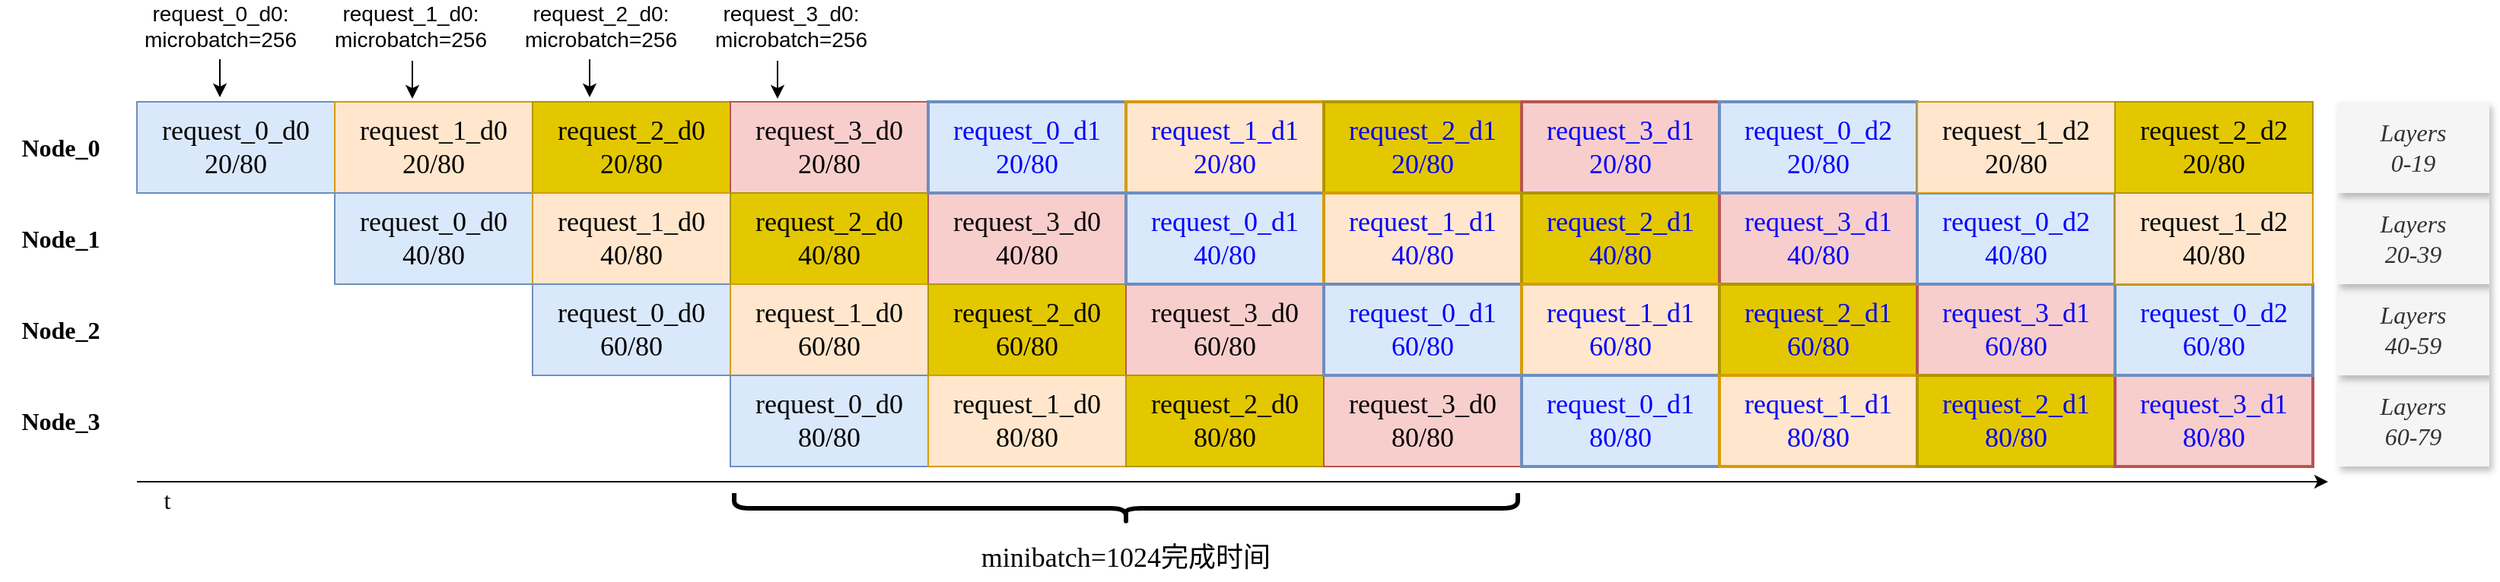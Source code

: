 <mxfile version="27.2.0">
  <diagram name="第 1 页" id="C09MD2E2f5ExPKEXglJg">
    <mxGraphModel dx="2066" dy="1209" grid="1" gridSize="10" guides="1" tooltips="1" connect="1" arrows="1" fold="1" page="1" pageScale="1" pageWidth="827" pageHeight="1169" math="0" shadow="0">
      <root>
        <mxCell id="0" />
        <mxCell id="1" parent="0" />
        <mxCell id="x5xSPJmqWj5T0jCHBnaX-17" value="" style="endArrow=classic;html=1;rounded=0;" edge="1" parent="1">
          <mxGeometry width="50" height="50" relative="1" as="geometry">
            <mxPoint x="404.5" y="317" as="sourcePoint" />
            <mxPoint x="404.5" y="342" as="targetPoint" />
          </mxGeometry>
        </mxCell>
        <mxCell id="x5xSPJmqWj5T0jCHBnaX-19" value="&lt;font style=&quot;font-size: 14px;&quot;&gt;request_0_d0:&lt;/font&gt;&lt;div&gt;&lt;font style=&quot;font-size: 14px;&quot;&gt;microbatch=256&lt;/font&gt;&lt;/div&gt;" style="text;html=1;align=center;verticalAlign=middle;whiteSpace=wrap;rounded=0;" vertex="1" parent="1">
          <mxGeometry x="340" y="280" width="130" height="30" as="geometry" />
        </mxCell>
        <mxCell id="x5xSPJmqWj5T0jCHBnaX-21" value="&lt;font style=&quot;font-size: 14px;&quot;&gt;request_1_d0:&lt;/font&gt;&lt;div&gt;&lt;font style=&quot;font-size: 14px;&quot;&gt;microbatch=256&lt;/font&gt;&lt;/div&gt;" style="text;html=1;align=center;verticalAlign=middle;whiteSpace=wrap;rounded=0;" vertex="1" parent="1">
          <mxGeometry x="465" y="280" width="130" height="30" as="geometry" />
        </mxCell>
        <mxCell id="x5xSPJmqWj5T0jCHBnaX-28" value="" style="endArrow=classic;html=1;rounded=0;" edge="1" parent="1">
          <mxGeometry width="50" height="50" relative="1" as="geometry">
            <mxPoint x="531" y="318" as="sourcePoint" />
            <mxPoint x="531" y="343" as="targetPoint" />
          </mxGeometry>
        </mxCell>
        <mxCell id="x5xSPJmqWj5T0jCHBnaX-29" value="" style="endArrow=classic;html=1;rounded=0;" edge="1" parent="1">
          <mxGeometry width="50" height="50" relative="1" as="geometry">
            <mxPoint x="647.5" y="317" as="sourcePoint" />
            <mxPoint x="647.5" y="342" as="targetPoint" />
          </mxGeometry>
        </mxCell>
        <mxCell id="x5xSPJmqWj5T0jCHBnaX-30" value="&lt;font style=&quot;font-size: 14px;&quot;&gt;request_2_d0:&lt;/font&gt;&lt;div&gt;&lt;font style=&quot;font-size: 14px;&quot;&gt;microbatch=256&lt;/font&gt;&lt;/div&gt;" style="text;html=1;align=center;verticalAlign=middle;whiteSpace=wrap;rounded=0;" vertex="1" parent="1">
          <mxGeometry x="590" y="280" width="130" height="30" as="geometry" />
        </mxCell>
        <mxCell id="x5xSPJmqWj5T0jCHBnaX-31" value="&lt;font style=&quot;font-size: 14px;&quot;&gt;request_3_d0:&lt;/font&gt;&lt;div&gt;&lt;font style=&quot;font-size: 14px;&quot;&gt;microbatch=256&lt;/font&gt;&lt;/div&gt;" style="text;html=1;align=center;verticalAlign=middle;whiteSpace=wrap;rounded=0;" vertex="1" parent="1">
          <mxGeometry x="715" y="280" width="130" height="30" as="geometry" />
        </mxCell>
        <mxCell id="x5xSPJmqWj5T0jCHBnaX-32" value="" style="endArrow=classic;html=1;rounded=0;" edge="1" parent="1">
          <mxGeometry width="50" height="50" relative="1" as="geometry">
            <mxPoint x="771" y="318" as="sourcePoint" />
            <mxPoint x="771" y="343" as="targetPoint" />
          </mxGeometry>
        </mxCell>
        <mxCell id="x5xSPJmqWj5T0jCHBnaX-49" value="&lt;font face=&quot;Tahoma&quot; style=&quot;font-size: 16px;&quot;&gt;&lt;b&gt;Node_0&lt;/b&gt;&lt;/font&gt;" style="text;html=1;align=center;verticalAlign=middle;whiteSpace=wrap;rounded=0;" vertex="1" parent="1">
          <mxGeometry x="260" y="360" width="80" height="30" as="geometry" />
        </mxCell>
        <mxCell id="x5xSPJmqWj5T0jCHBnaX-50" value="&lt;font face=&quot;Tahoma&quot; style=&quot;font-size: 16px;&quot;&gt;&lt;b&gt;Node_1&lt;/b&gt;&lt;/font&gt;" style="text;html=1;align=center;verticalAlign=middle;whiteSpace=wrap;rounded=0;" vertex="1" parent="1">
          <mxGeometry x="260" y="420" width="80" height="30" as="geometry" />
        </mxCell>
        <mxCell id="x5xSPJmqWj5T0jCHBnaX-51" value="&lt;font face=&quot;Tahoma&quot; style=&quot;font-size: 16px;&quot;&gt;&lt;b&gt;Node_2&lt;/b&gt;&lt;/font&gt;" style="text;html=1;align=center;verticalAlign=middle;whiteSpace=wrap;rounded=0;" vertex="1" parent="1">
          <mxGeometry x="260" y="480" width="80" height="30" as="geometry" />
        </mxCell>
        <mxCell id="x5xSPJmqWj5T0jCHBnaX-52" value="&lt;font face=&quot;Tahoma&quot; style=&quot;font-size: 16px;&quot;&gt;&lt;b&gt;Node_3&lt;/b&gt;&lt;/font&gt;" style="text;html=1;align=center;verticalAlign=middle;whiteSpace=wrap;rounded=0;" vertex="1" parent="1">
          <mxGeometry x="260" y="540" width="80" height="30" as="geometry" />
        </mxCell>
        <mxCell id="x5xSPJmqWj5T0jCHBnaX-53" value="" style="endArrow=classic;html=1;rounded=0;" edge="1" parent="1">
          <mxGeometry width="50" height="50" relative="1" as="geometry">
            <mxPoint x="350" y="595" as="sourcePoint" />
            <mxPoint x="1790" y="595" as="targetPoint" />
          </mxGeometry>
        </mxCell>
        <mxCell id="x5xSPJmqWj5T0jCHBnaX-54" value="&lt;font face=&quot;Tahoma&quot; style=&quot;font-size: 16px;&quot;&gt;t&lt;/font&gt;" style="text;html=1;align=center;verticalAlign=middle;whiteSpace=wrap;rounded=0;" vertex="1" parent="1">
          <mxGeometry x="360" y="592" width="20" height="30" as="geometry" />
        </mxCell>
        <mxCell id="x5xSPJmqWj5T0jCHBnaX-1" value="&lt;span&gt;request_0_d0&lt;/span&gt;&lt;div&gt;&lt;span&gt;20/80&lt;/span&gt;&lt;/div&gt;" style="rounded=0;whiteSpace=wrap;html=1;fillColor=#dae8fc;strokeColor=#6c8ebf;fontFamily=Tahoma;fontSize=18;" vertex="1" parent="1">
          <mxGeometry x="350" y="345" width="130" height="60" as="geometry" />
        </mxCell>
        <mxCell id="x5xSPJmqWj5T0jCHBnaX-2" value="&lt;span&gt;request_1_d0&lt;/span&gt;&lt;div&gt;&lt;span&gt;20/80&lt;/span&gt;&lt;/div&gt;" style="rounded=0;whiteSpace=wrap;html=1;fillColor=#ffe6cc;strokeColor=#d79b00;fontFamily=Tahoma;fontSize=18;" vertex="1" parent="1">
          <mxGeometry x="480" y="345" width="130" height="60" as="geometry" />
        </mxCell>
        <mxCell id="x5xSPJmqWj5T0jCHBnaX-3" value="&lt;span&gt;request_2_d0&lt;/span&gt;&lt;div&gt;&lt;span&gt;20/80&lt;/span&gt;&lt;/div&gt;" style="rounded=0;whiteSpace=wrap;html=1;fillColor=#e3c800;strokeColor=#B09500;fontColor=#000000;fontFamily=Tahoma;fontSize=18;" vertex="1" parent="1">
          <mxGeometry x="610" y="345" width="130" height="60" as="geometry" />
        </mxCell>
        <mxCell id="x5xSPJmqWj5T0jCHBnaX-4" value="&lt;span&gt;request_3_d0&lt;/span&gt;&lt;div&gt;&lt;span&gt;20/80&lt;/span&gt;&lt;/div&gt;" style="rounded=0;whiteSpace=wrap;html=1;fillColor=#f8cecc;strokeColor=#b85450;fontFamily=Tahoma;fontSize=18;" vertex="1" parent="1">
          <mxGeometry x="740" y="345" width="130" height="60" as="geometry" />
        </mxCell>
        <mxCell id="x5xSPJmqWj5T0jCHBnaX-5" value="&lt;span&gt;request_0_d0&lt;/span&gt;&lt;div&gt;&lt;span&gt;40/80&lt;/span&gt;&lt;/div&gt;" style="rounded=0;whiteSpace=wrap;html=1;fillColor=#dae8fc;strokeColor=#6c8ebf;fontFamily=Tahoma;fontSize=18;" vertex="1" parent="1">
          <mxGeometry x="480" y="405" width="130" height="60" as="geometry" />
        </mxCell>
        <mxCell id="x5xSPJmqWj5T0jCHBnaX-6" value="&lt;span&gt;request_1&lt;/span&gt;&lt;span&gt;_d0&lt;/span&gt;&lt;div&gt;&lt;span&gt;40/80&lt;/span&gt;&lt;/div&gt;" style="rounded=0;whiteSpace=wrap;html=1;fillColor=#ffe6cc;strokeColor=#d79b00;fontFamily=Tahoma;fontSize=18;" vertex="1" parent="1">
          <mxGeometry x="610" y="405" width="130" height="60" as="geometry" />
        </mxCell>
        <mxCell id="x5xSPJmqWj5T0jCHBnaX-7" value="&lt;span&gt;request_2&lt;/span&gt;&lt;span&gt;_d0&lt;/span&gt;&lt;div&gt;&lt;span&gt;40/80&lt;/span&gt;&lt;/div&gt;" style="rounded=0;whiteSpace=wrap;html=1;fillColor=#e3c800;strokeColor=#B09500;fontColor=#000000;fontFamily=Tahoma;fontSize=18;" vertex="1" parent="1">
          <mxGeometry x="740" y="405" width="130" height="60" as="geometry" />
        </mxCell>
        <mxCell id="x5xSPJmqWj5T0jCHBnaX-8" value="&lt;span&gt;request_3&lt;/span&gt;&lt;span&gt;_d0&lt;/span&gt;&lt;div&gt;&lt;span&gt;40/80&lt;/span&gt;&lt;/div&gt;" style="rounded=0;whiteSpace=wrap;html=1;fillColor=#f8cecc;strokeColor=#b85450;fontFamily=Tahoma;fontSize=18;" vertex="1" parent="1">
          <mxGeometry x="870" y="405" width="130" height="60" as="geometry" />
        </mxCell>
        <mxCell id="x5xSPJmqWj5T0jCHBnaX-9" value="&lt;span&gt;request_0&lt;/span&gt;&lt;span&gt;_d0&lt;/span&gt;&lt;div&gt;&lt;span&gt;60/80&lt;/span&gt;&lt;/div&gt;" style="rounded=0;whiteSpace=wrap;html=1;fillColor=#dae8fc;strokeColor=#6c8ebf;fontFamily=Tahoma;fontSize=18;" vertex="1" parent="1">
          <mxGeometry x="610" y="465" width="130" height="60" as="geometry" />
        </mxCell>
        <mxCell id="x5xSPJmqWj5T0jCHBnaX-10" value="&lt;span&gt;request_1&lt;/span&gt;&lt;span&gt;_d0&lt;/span&gt;&lt;div&gt;&lt;span&gt;60/80&lt;/span&gt;&lt;/div&gt;" style="rounded=0;whiteSpace=wrap;html=1;fillColor=#ffe6cc;strokeColor=#d79b00;fontFamily=Tahoma;fontSize=18;" vertex="1" parent="1">
          <mxGeometry x="740" y="465" width="130" height="60" as="geometry" />
        </mxCell>
        <mxCell id="x5xSPJmqWj5T0jCHBnaX-11" value="&lt;span&gt;request_2&lt;/span&gt;&lt;span&gt;_d0&lt;/span&gt;&lt;div&gt;&lt;span&gt;60/80&lt;/span&gt;&lt;/div&gt;" style="rounded=0;whiteSpace=wrap;html=1;fillColor=#e3c800;strokeColor=#B09500;fontColor=#000000;fontFamily=Tahoma;fontSize=18;" vertex="1" parent="1">
          <mxGeometry x="870" y="465" width="130" height="60" as="geometry" />
        </mxCell>
        <mxCell id="x5xSPJmqWj5T0jCHBnaX-12" value="&lt;span&gt;request_3&lt;/span&gt;&lt;span&gt;_d0&lt;/span&gt;&lt;div&gt;&lt;span&gt;60/80&lt;/span&gt;&lt;/div&gt;" style="rounded=0;whiteSpace=wrap;html=1;fillColor=#f8cecc;strokeColor=#b85450;fontFamily=Tahoma;fontSize=18;" vertex="1" parent="1">
          <mxGeometry x="1000" y="465" width="130" height="60" as="geometry" />
        </mxCell>
        <mxCell id="x5xSPJmqWj5T0jCHBnaX-13" value="&lt;span&gt;request_0&lt;/span&gt;&lt;span&gt;_d0&lt;/span&gt;&lt;div&gt;&lt;span&gt;80/80&lt;/span&gt;&lt;/div&gt;" style="rounded=0;whiteSpace=wrap;html=1;fillColor=#dae8fc;strokeColor=#6c8ebf;fontFamily=Tahoma;fontSize=18;" vertex="1" parent="1">
          <mxGeometry x="740" y="525" width="130" height="60" as="geometry" />
        </mxCell>
        <mxCell id="x5xSPJmqWj5T0jCHBnaX-14" value="&lt;span&gt;request_1&lt;/span&gt;&lt;span&gt;_d0&lt;/span&gt;&lt;div&gt;&lt;span&gt;80/80&lt;/span&gt;&lt;/div&gt;" style="rounded=0;whiteSpace=wrap;html=1;fillColor=#ffe6cc;strokeColor=#d79b00;fontFamily=Tahoma;fontSize=18;" vertex="1" parent="1">
          <mxGeometry x="870" y="525" width="130" height="60" as="geometry" />
        </mxCell>
        <mxCell id="x5xSPJmqWj5T0jCHBnaX-15" value="&lt;span&gt;request_2&lt;/span&gt;&lt;span&gt;_d0&lt;/span&gt;&lt;div&gt;&lt;span&gt;80/80&lt;/span&gt;&lt;/div&gt;" style="rounded=0;whiteSpace=wrap;html=1;fillColor=#e3c800;strokeColor=#B09500;fontColor=#000000;fontFamily=Tahoma;fontSize=18;" vertex="1" parent="1">
          <mxGeometry x="1000" y="525" width="130" height="60" as="geometry" />
        </mxCell>
        <mxCell id="x5xSPJmqWj5T0jCHBnaX-16" value="&lt;span&gt;request_3_d0&lt;/span&gt;&lt;div&gt;&lt;span&gt;80/80&lt;/span&gt;&lt;/div&gt;" style="rounded=0;whiteSpace=wrap;html=1;fillColor=#f8cecc;strokeColor=#b85450;fontFamily=Tahoma;fontSize=18;" vertex="1" parent="1">
          <mxGeometry x="1130" y="525" width="130" height="60" as="geometry" />
        </mxCell>
        <mxCell id="x5xSPJmqWj5T0jCHBnaX-33" value="&lt;span&gt;request_0_d1&lt;/span&gt;&lt;div&gt;&lt;span&gt;20/80&lt;/span&gt;&lt;/div&gt;" style="rounded=0;whiteSpace=wrap;html=1;fillColor=#dae8fc;strokeColor=#6c8ebf;shadow=0;fillStyle=auto;strokeWidth=2;fontFamily=Tahoma;glass=0;fontColor=#0000FF;fontSize=18;" vertex="1" parent="1">
          <mxGeometry x="870" y="345" width="130" height="60" as="geometry" />
        </mxCell>
        <mxCell id="x5xSPJmqWj5T0jCHBnaX-34" value="&lt;span&gt;request_1&lt;/span&gt;&lt;span&gt;_d1&lt;/span&gt;&lt;div&gt;&lt;span&gt;20/80&lt;/span&gt;&lt;/div&gt;" style="rounded=0;whiteSpace=wrap;html=1;fillColor=#ffe6cc;strokeColor=#d79b00;shadow=0;fillStyle=auto;strokeWidth=2;fontFamily=Tahoma;fontColor=#0000FF;fontSize=18;" vertex="1" parent="1">
          <mxGeometry x="1000" y="345" width="130" height="60" as="geometry" />
        </mxCell>
        <mxCell id="x5xSPJmqWj5T0jCHBnaX-35" value="&lt;span&gt;request_2&lt;/span&gt;&lt;span&gt;_d1&lt;/span&gt;&lt;div&gt;&lt;span&gt;20/80&lt;/span&gt;&lt;/div&gt;" style="rounded=0;whiteSpace=wrap;html=1;fillColor=#e3c800;strokeColor=#B09500;shadow=0;fillStyle=auto;fontColor=#0000FF;strokeWidth=2;fontFamily=Tahoma;fontSize=18;" vertex="1" parent="1">
          <mxGeometry x="1130" y="345" width="130" height="60" as="geometry" />
        </mxCell>
        <mxCell id="x5xSPJmqWj5T0jCHBnaX-36" value="&lt;span&gt;request_3&lt;/span&gt;&lt;span&gt;_d1&lt;/span&gt;&lt;div&gt;&lt;span&gt;20/80&lt;/span&gt;&lt;/div&gt;" style="rounded=0;whiteSpace=wrap;html=1;fillColor=#f8cecc;strokeColor=#b85450;shadow=0;fillStyle=auto;strokeWidth=2;fontFamily=Tahoma;fontColor=#0000FF;fontSize=18;" vertex="1" parent="1">
          <mxGeometry x="1260" y="345" width="130" height="60" as="geometry" />
        </mxCell>
        <mxCell id="x5xSPJmqWj5T0jCHBnaX-37" value="&lt;span&gt;request_0_d1&lt;/span&gt;&lt;div&gt;&lt;span&gt;40/80&lt;/span&gt;&lt;/div&gt;" style="rounded=0;whiteSpace=wrap;html=1;fillColor=#dae8fc;strokeColor=#6c8ebf;fillStyle=auto;strokeWidth=2;fontFamily=Tahoma;fontColor=#0000FF;fontSize=18;" vertex="1" parent="1">
          <mxGeometry x="1000" y="405" width="130" height="60" as="geometry" />
        </mxCell>
        <mxCell id="x5xSPJmqWj5T0jCHBnaX-38" value="&lt;span&gt;request_1&lt;/span&gt;&lt;span&gt;_d1&lt;/span&gt;&lt;div&gt;&lt;span&gt;40/80&lt;/span&gt;&lt;/div&gt;" style="rounded=0;whiteSpace=wrap;html=1;fillColor=#ffe6cc;strokeColor=#d79b00;fillStyle=auto;strokeWidth=2;fontFamily=Tahoma;fontColor=#0000FF;fontSize=18;" vertex="1" parent="1">
          <mxGeometry x="1130" y="405" width="130" height="60" as="geometry" />
        </mxCell>
        <mxCell id="x5xSPJmqWj5T0jCHBnaX-39" value="&lt;span&gt;request_2&lt;/span&gt;&lt;span&gt;_d1&lt;/span&gt;&lt;div&gt;&lt;span&gt;40/80&lt;/span&gt;&lt;/div&gt;" style="rounded=0;whiteSpace=wrap;html=1;fillColor=#e3c800;strokeColor=#B09500;fillStyle=auto;fontColor=#0000FF;strokeWidth=2;fontFamily=Tahoma;fontSize=18;" vertex="1" parent="1">
          <mxGeometry x="1260" y="405" width="130" height="60" as="geometry" />
        </mxCell>
        <mxCell id="x5xSPJmqWj5T0jCHBnaX-40" value="&lt;span&gt;request_3&lt;/span&gt;&lt;span&gt;_d1&lt;/span&gt;&lt;div&gt;&lt;span&gt;40/80&lt;/span&gt;&lt;/div&gt;" style="rounded=0;whiteSpace=wrap;html=1;fillColor=#f8cecc;strokeColor=#b85450;fillStyle=auto;strokeWidth=2;fontFamily=Tahoma;fontColor=#0000FF;fontSize=18;" vertex="1" parent="1">
          <mxGeometry x="1390" y="405" width="130" height="60" as="geometry" />
        </mxCell>
        <mxCell id="x5xSPJmqWj5T0jCHBnaX-41" value="&lt;span&gt;request_0_d1&lt;/span&gt;&lt;div&gt;&lt;span&gt;60/80&lt;/span&gt;&lt;/div&gt;" style="rounded=0;whiteSpace=wrap;html=1;fillColor=#dae8fc;strokeColor=#6c8ebf;fillStyle=auto;strokeWidth=2;fontFamily=Tahoma;fontColor=#0000FF;fontSize=18;" vertex="1" parent="1">
          <mxGeometry x="1130" y="465" width="130" height="60" as="geometry" />
        </mxCell>
        <mxCell id="x5xSPJmqWj5T0jCHBnaX-42" value="&lt;span&gt;request_1&lt;/span&gt;&lt;span&gt;_d1&lt;/span&gt;&lt;div&gt;&lt;span&gt;60/80&lt;/span&gt;&lt;/div&gt;" style="rounded=0;whiteSpace=wrap;html=1;fillColor=#ffe6cc;strokeColor=#d79b00;fillStyle=auto;strokeWidth=2;fontFamily=Tahoma;fontColor=#0000FF;fontSize=18;" vertex="1" parent="1">
          <mxGeometry x="1260" y="465" width="130" height="60" as="geometry" />
        </mxCell>
        <mxCell id="x5xSPJmqWj5T0jCHBnaX-43" value="&lt;span&gt;request_2&lt;/span&gt;&lt;span&gt;_d1&lt;/span&gt;&lt;div&gt;&lt;span&gt;60/80&lt;/span&gt;&lt;/div&gt;" style="rounded=0;whiteSpace=wrap;html=1;fillColor=#e3c800;strokeColor=#B09500;fillStyle=auto;fontColor=#0000FF;strokeWidth=2;fontFamily=Tahoma;fontSize=18;" vertex="1" parent="1">
          <mxGeometry x="1390" y="465" width="130" height="60" as="geometry" />
        </mxCell>
        <mxCell id="x5xSPJmqWj5T0jCHBnaX-44" value="&lt;span&gt;request_3&lt;/span&gt;&lt;span&gt;_d1&lt;/span&gt;&lt;div&gt;&lt;span&gt;60/80&lt;/span&gt;&lt;/div&gt;" style="rounded=0;whiteSpace=wrap;html=1;fillColor=#f8cecc;strokeColor=#b85450;fillStyle=auto;strokeWidth=2;fontFamily=Tahoma;fontColor=#0000FF;fontSize=18;" vertex="1" parent="1">
          <mxGeometry x="1520" y="465" width="130" height="60" as="geometry" />
        </mxCell>
        <mxCell id="x5xSPJmqWj5T0jCHBnaX-45" value="&lt;span&gt;request_0_d1&lt;/span&gt;&lt;div&gt;&lt;span&gt;80/80&lt;/span&gt;&lt;/div&gt;" style="rounded=0;whiteSpace=wrap;html=1;fillColor=#dae8fc;strokeColor=#6c8ebf;strokeWidth=2;fontFamily=Tahoma;fontColor=#0000FF;fontSize=18;" vertex="1" parent="1">
          <mxGeometry x="1260" y="525" width="130" height="60" as="geometry" />
        </mxCell>
        <mxCell id="x5xSPJmqWj5T0jCHBnaX-46" value="&lt;span&gt;request_1&lt;/span&gt;&lt;span&gt;_d1&lt;/span&gt;&lt;div&gt;&lt;span&gt;80/80&lt;/span&gt;&lt;/div&gt;" style="rounded=0;whiteSpace=wrap;html=1;fillColor=#ffe6cc;strokeColor=#d79b00;strokeWidth=2;fontFamily=Tahoma;fontColor=#0000FF;fontSize=18;" vertex="1" parent="1">
          <mxGeometry x="1390" y="525" width="130" height="60" as="geometry" />
        </mxCell>
        <mxCell id="x5xSPJmqWj5T0jCHBnaX-47" value="&lt;span&gt;request_2&lt;/span&gt;&lt;span&gt;_d1&lt;/span&gt;&lt;div&gt;&lt;span&gt;80/80&lt;/span&gt;&lt;/div&gt;" style="rounded=0;whiteSpace=wrap;html=1;fillColor=#e3c800;strokeColor=#B09500;fontColor=#0000FF;strokeWidth=2;fontFamily=Tahoma;fontSize=18;" vertex="1" parent="1">
          <mxGeometry x="1520" y="525" width="130" height="60" as="geometry" />
        </mxCell>
        <mxCell id="x5xSPJmqWj5T0jCHBnaX-48" value="&lt;span&gt;request_3&lt;/span&gt;&lt;span&gt;_d1&lt;/span&gt;&lt;div&gt;&lt;span&gt;80/80&lt;/span&gt;&lt;/div&gt;" style="rounded=0;whiteSpace=wrap;html=1;fillColor=#f8cecc;strokeColor=#b85450;strokeWidth=2;fontFamily=Tahoma;fontColor=#0000FF;fontSize=18;" vertex="1" parent="1">
          <mxGeometry x="1650" y="525" width="130" height="60" as="geometry" />
        </mxCell>
        <mxCell id="x5xSPJmqWj5T0jCHBnaX-56" value="" style="shape=curlyBracket;whiteSpace=wrap;html=1;rounded=1;labelPosition=left;verticalLabelPosition=middle;align=right;verticalAlign=middle;rotation=-90;strokeWidth=3;" vertex="1" parent="1">
          <mxGeometry x="990" y="355" width="20" height="515" as="geometry" />
        </mxCell>
        <mxCell id="x5xSPJmqWj5T0jCHBnaX-57" value="&lt;font style=&quot;font-size: 18px;&quot; face=&quot;Tahoma&quot;&gt;minibatch=1024完成时间&lt;/font&gt;" style="text;html=1;align=center;verticalAlign=middle;whiteSpace=wrap;rounded=0;" vertex="1" parent="1">
          <mxGeometry x="890" y="630" width="220" height="30" as="geometry" />
        </mxCell>
        <mxCell id="x5xSPJmqWj5T0jCHBnaX-61" value="&lt;font style=&quot;font-size: 16px;&quot; face=&quot;Tahoma&quot;&gt;&lt;i&gt;Layers&lt;/i&gt;&lt;/font&gt;&lt;div&gt;&lt;font style=&quot;font-size: 16px;&quot; face=&quot;Tahoma&quot;&gt;&lt;i&gt;60-79&lt;/i&gt;&lt;/font&gt;&lt;/div&gt;" style="rounded=0;whiteSpace=wrap;html=1;fillColor=#f5f5f5;fontColor=#333333;strokeColor=none;shadow=1;" vertex="1" parent="1">
          <mxGeometry x="1796" y="525" width="100" height="60" as="geometry" />
        </mxCell>
        <mxCell id="x5xSPJmqWj5T0jCHBnaX-62" value="&lt;font style=&quot;font-size: 16px;&quot; face=&quot;Tahoma&quot;&gt;&lt;i&gt;Layers&lt;/i&gt;&lt;/font&gt;&lt;div&gt;&lt;font style=&quot;font-size: 16px;&quot; face=&quot;Tahoma&quot;&gt;&lt;i&gt;40-59&lt;/i&gt;&lt;/font&gt;&lt;/div&gt;" style="rounded=0;whiteSpace=wrap;html=1;fillColor=#f5f5f5;fontColor=#333333;strokeColor=none;shadow=1;" vertex="1" parent="1">
          <mxGeometry x="1796" y="465" width="100" height="60" as="geometry" />
        </mxCell>
        <mxCell id="x5xSPJmqWj5T0jCHBnaX-63" value="&lt;font style=&quot;font-size: 16px;&quot; face=&quot;Tahoma&quot;&gt;&lt;i&gt;Layers&lt;/i&gt;&lt;/font&gt;&lt;div&gt;&lt;font style=&quot;font-size: 16px;&quot; face=&quot;Tahoma&quot;&gt;&lt;i&gt;20-39&lt;/i&gt;&lt;/font&gt;&lt;/div&gt;" style="rounded=0;whiteSpace=wrap;html=1;fillColor=#f5f5f5;fontColor=#333333;strokeColor=none;shadow=1;" vertex="1" parent="1">
          <mxGeometry x="1796" y="405" width="100" height="60" as="geometry" />
        </mxCell>
        <mxCell id="x5xSPJmqWj5T0jCHBnaX-64" value="&lt;font face=&quot;Tahoma&quot; style=&quot;font-size: 16px;&quot;&gt;&lt;i&gt;Layers&lt;/i&gt;&lt;/font&gt;&lt;div&gt;&lt;font face=&quot;Tahoma&quot; style=&quot;font-size: 16px;&quot;&gt;&lt;i&gt;0-19&lt;/i&gt;&lt;/font&gt;&lt;/div&gt;" style="rounded=0;whiteSpace=wrap;html=1;fillColor=#f5f5f5;fontColor=#333333;strokeColor=none;shadow=1;" vertex="1" parent="1">
          <mxGeometry x="1796" y="345" width="100" height="60" as="geometry" />
        </mxCell>
        <mxCell id="x5xSPJmqWj5T0jCHBnaX-65" value="&lt;span&gt;request_0_d2&lt;/span&gt;&lt;div&gt;&lt;span&gt;20/80&lt;/span&gt;&lt;/div&gt;" style="rounded=0;whiteSpace=wrap;html=1;fillColor=#dae8fc;strokeColor=#6c8ebf;strokeWidth=2;fontFamily=Tahoma;fontColor=#0000FF;fontSize=18;" vertex="1" parent="1">
          <mxGeometry x="1390" y="345" width="130" height="60" as="geometry" />
        </mxCell>
        <mxCell id="x5xSPJmqWj5T0jCHBnaX-67" value="&lt;span&gt;request_0_d2&lt;/span&gt;&lt;div&gt;&lt;span&gt;40/80&lt;/span&gt;&lt;/div&gt;" style="rounded=0;whiteSpace=wrap;html=1;fillColor=#dae8fc;strokeColor=#6c8ebf;strokeWidth=2;fontFamily=Tahoma;fontColor=#0000FF;fontSize=18;" vertex="1" parent="1">
          <mxGeometry x="1520" y="405" width="130" height="60" as="geometry" />
        </mxCell>
        <mxCell id="x5xSPJmqWj5T0jCHBnaX-68" value="&lt;span&gt;request_0_d2&lt;/span&gt;&lt;div&gt;&lt;span&gt;60/80&lt;/span&gt;&lt;/div&gt;" style="rounded=0;whiteSpace=wrap;html=1;fillColor=#dae8fc;strokeColor=#6c8ebf;strokeWidth=2;fontFamily=Tahoma;fontColor=#0000FF;fontSize=18;" vertex="1" parent="1">
          <mxGeometry x="1650" y="465" width="130" height="60" as="geometry" />
        </mxCell>
        <mxCell id="x5xSPJmqWj5T0jCHBnaX-69" value="&lt;span&gt;request_1_d2&lt;/span&gt;&lt;div&gt;&lt;span&gt;20/80&lt;/span&gt;&lt;/div&gt;" style="rounded=0;whiteSpace=wrap;html=1;fillColor=#ffe6cc;strokeColor=#d79b00;fontFamily=Tahoma;fontSize=18;" vertex="1" parent="1">
          <mxGeometry x="1520" y="345" width="130" height="60" as="geometry" />
        </mxCell>
        <mxCell id="x5xSPJmqWj5T0jCHBnaX-71" value="&lt;span&gt;request_1_d2&lt;/span&gt;&lt;div&gt;&lt;span&gt;40/80&lt;/span&gt;&lt;/div&gt;" style="rounded=0;whiteSpace=wrap;html=1;fillColor=#ffe6cc;strokeColor=#d79b00;fontFamily=Tahoma;fontSize=18;" vertex="1" parent="1">
          <mxGeometry x="1650" y="405" width="130" height="60" as="geometry" />
        </mxCell>
        <mxCell id="x5xSPJmqWj5T0jCHBnaX-72" value="&lt;span&gt;request_2_d2&lt;/span&gt;&lt;div&gt;&lt;span&gt;20/80&lt;/span&gt;&lt;/div&gt;" style="rounded=0;whiteSpace=wrap;html=1;fillColor=#e3c800;strokeColor=#B09500;fontColor=#000000;fontFamily=Tahoma;fontSize=18;" vertex="1" parent="1">
          <mxGeometry x="1650" y="345" width="130" height="60" as="geometry" />
        </mxCell>
      </root>
    </mxGraphModel>
  </diagram>
</mxfile>
